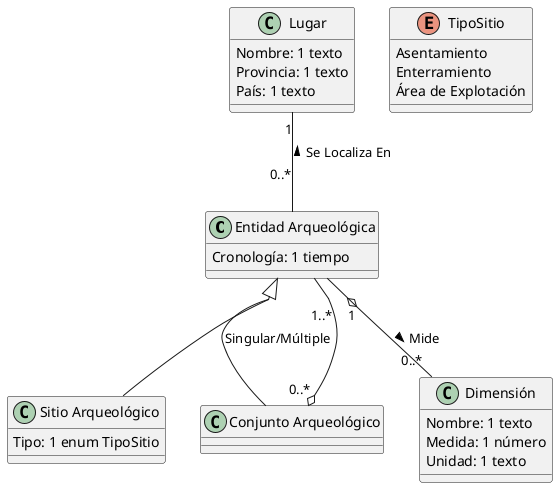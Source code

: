 @startuml
skinparam groupInheritance 2

class "Entidad Arqueológica"{
Cronología: 1 tiempo
}
"Entidad Arqueológica" <|-- "Sitio Arqueológico"
"Entidad Arqueológica" <|-- "Conjunto Arqueológico" : Singular/Múltiple
"Entidad Arqueológica" "1..*" --o "0..*" "Conjunto Arqueológico"
"Entidad Arqueológica" "1" o-- "0..*" Dimensión : > Mide

class "Sitio Arqueológico"{
Tipo: 1 enum TipoSitio
}

class "Conjunto Arqueológico"

class Dimensión{
Nombre: 1 texto
Medida: 1 número
Unidad: 1 texto
}

class Lugar{
Nombre: 1 texto
Provincia: 1 texto
País: 1 texto
}
Lugar "1" -- "0..*" "Entidad Arqueológica" : < Se Localiza En

enum TipoSitio{
Asentamiento
Enterramiento
Área de Explotación
}

@enduml